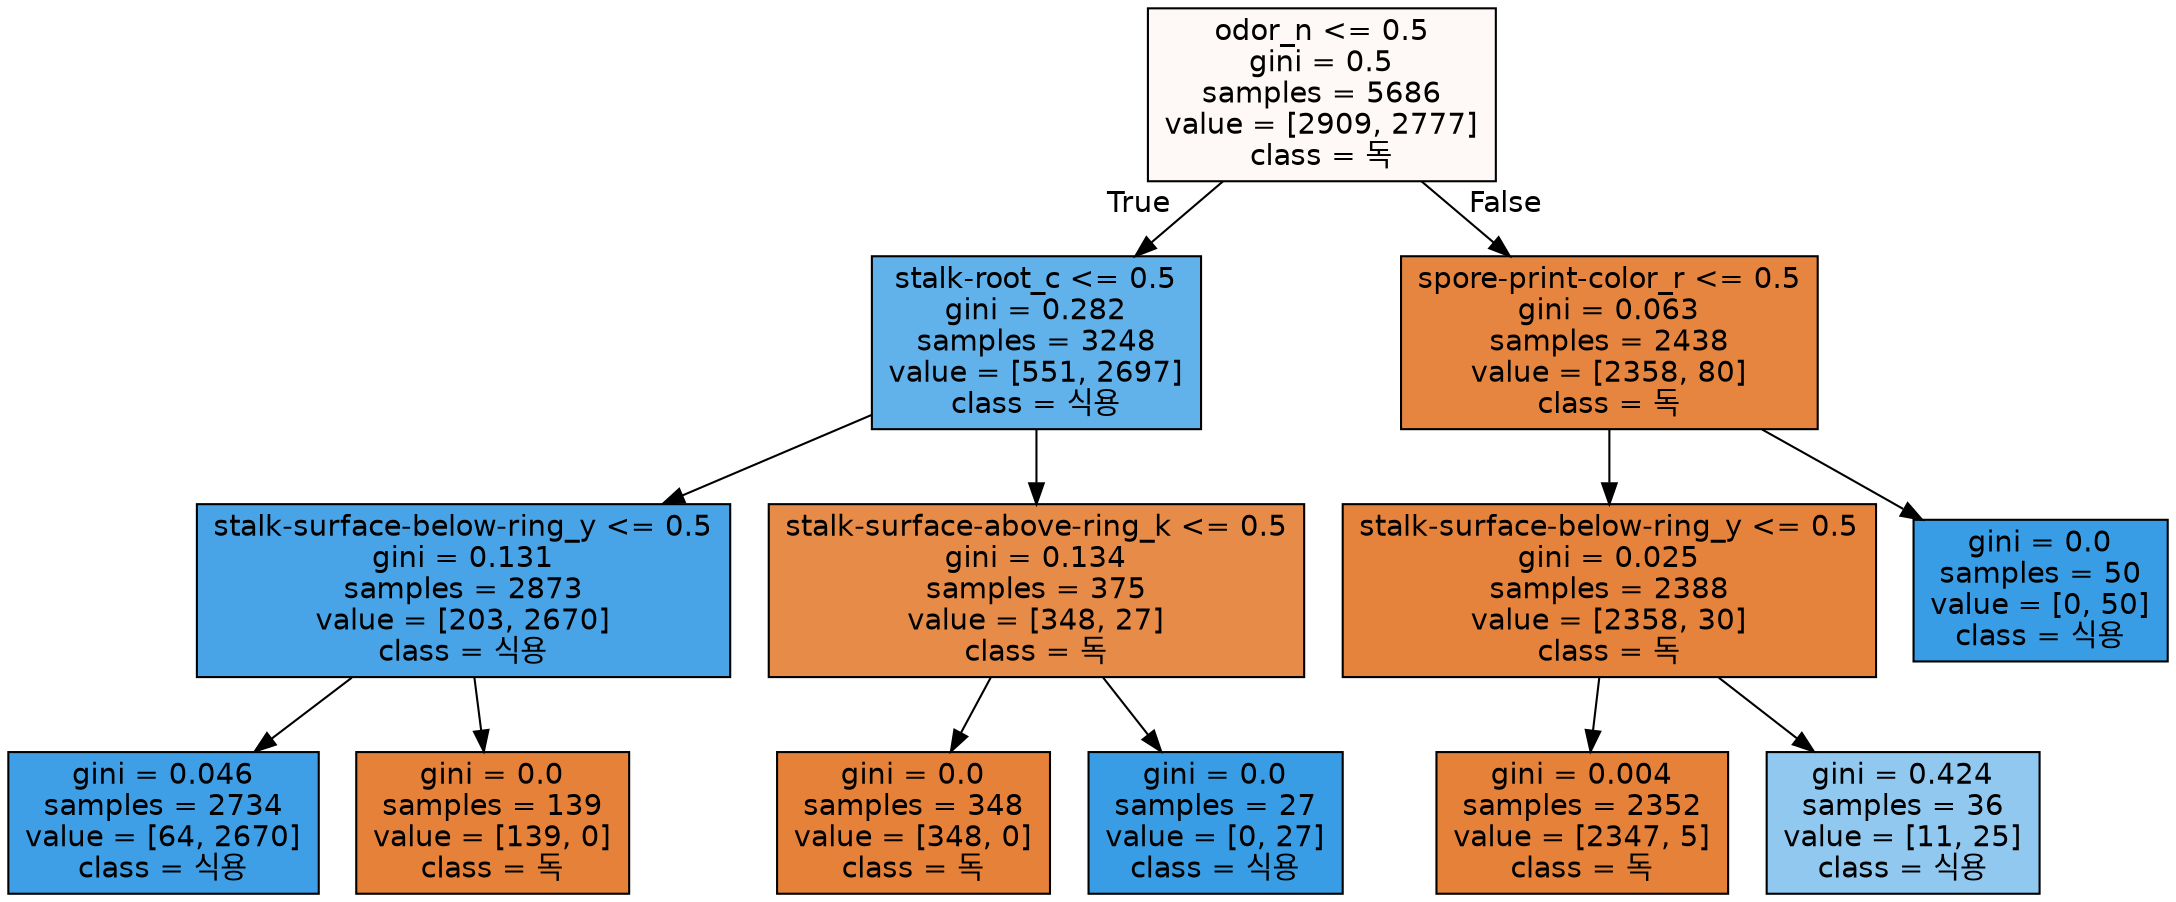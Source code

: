 digraph Tree {
node [shape=box, style="filled", color="black", fontname="helvetica"] ;
edge [fontname="helvetica"] ;
0 [label="odor_n <= 0.5\ngini = 0.5\nsamples = 5686\nvalue = [2909, 2777]\nclass = 독", fillcolor="#fef9f6"] ;
1 [label="stalk-root_c <= 0.5\ngini = 0.282\nsamples = 3248\nvalue = [551, 2697]\nclass = 식용", fillcolor="#61b1ea"] ;
0 -> 1 [labeldistance=2.5, labelangle=45, headlabel="True"] ;
2 [label="stalk-surface-below-ring_y <= 0.5\ngini = 0.131\nsamples = 2873\nvalue = [203, 2670]\nclass = 식용", fillcolor="#48a4e7"] ;
1 -> 2 ;
3 [label="gini = 0.046\nsamples = 2734\nvalue = [64, 2670]\nclass = 식용", fillcolor="#3e9fe6"] ;
2 -> 3 ;
4 [label="gini = 0.0\nsamples = 139\nvalue = [139, 0]\nclass = 독", fillcolor="#e58139"] ;
2 -> 4 ;
5 [label="stalk-surface-above-ring_k <= 0.5\ngini = 0.134\nsamples = 375\nvalue = [348, 27]\nclass = 독", fillcolor="#e78b48"] ;
1 -> 5 ;
6 [label="gini = 0.0\nsamples = 348\nvalue = [348, 0]\nclass = 독", fillcolor="#e58139"] ;
5 -> 6 ;
7 [label="gini = 0.0\nsamples = 27\nvalue = [0, 27]\nclass = 식용", fillcolor="#399de5"] ;
5 -> 7 ;
8 [label="spore-print-color_r <= 0.5\ngini = 0.063\nsamples = 2438\nvalue = [2358, 80]\nclass = 독", fillcolor="#e68540"] ;
0 -> 8 [labeldistance=2.5, labelangle=-45, headlabel="False"] ;
9 [label="stalk-surface-below-ring_y <= 0.5\ngini = 0.025\nsamples = 2388\nvalue = [2358, 30]\nclass = 독", fillcolor="#e5833c"] ;
8 -> 9 ;
10 [label="gini = 0.004\nsamples = 2352\nvalue = [2347, 5]\nclass = 독", fillcolor="#e58139"] ;
9 -> 10 ;
11 [label="gini = 0.424\nsamples = 36\nvalue = [11, 25]\nclass = 식용", fillcolor="#90c8f0"] ;
9 -> 11 ;
12 [label="gini = 0.0\nsamples = 50\nvalue = [0, 50]\nclass = 식용", fillcolor="#399de5"] ;
8 -> 12 ;
}